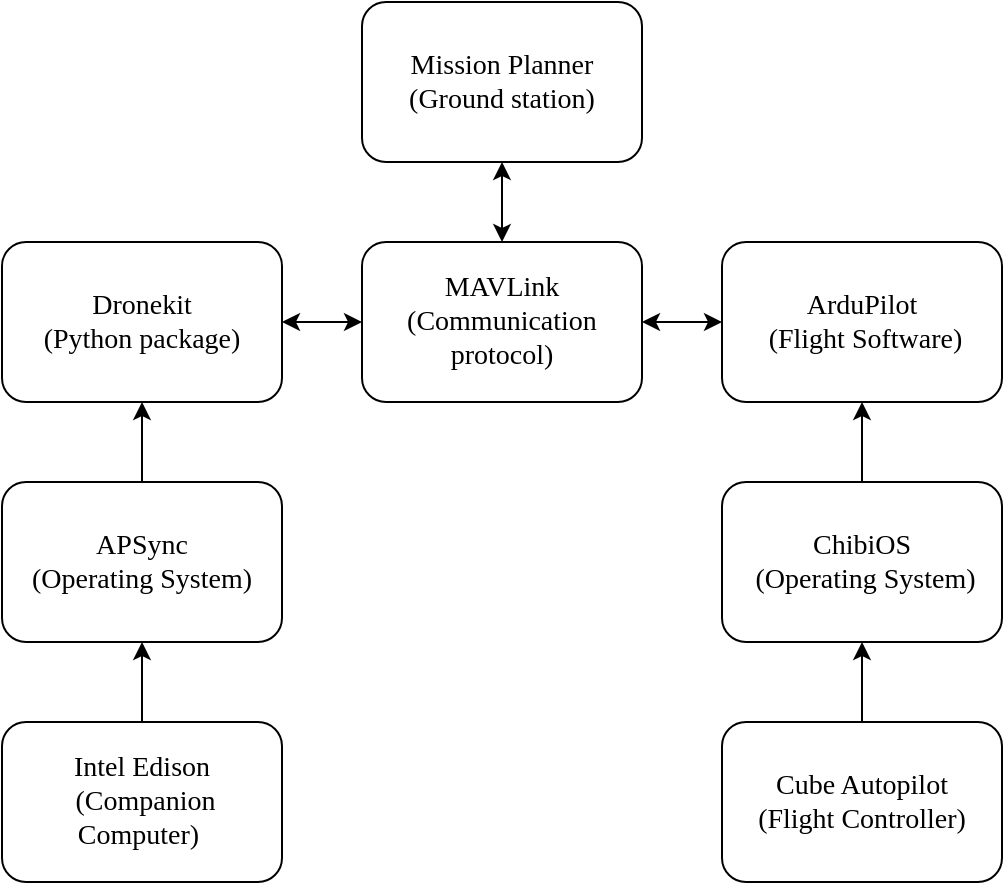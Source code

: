 <mxfile version="15.8.6" type="device"><diagram id="8VogJiToH_HdLTuVyIyy" name="Page-1"><mxGraphModel dx="1422" dy="705" grid="1" gridSize="10" guides="1" tooltips="1" connect="1" arrows="1" fold="1" page="1" pageScale="1" pageWidth="827" pageHeight="1169" math="0" shadow="0"><root><mxCell id="0"/><mxCell id="1" parent="0"/><mxCell id="Rk9yGhHCttNpUYlklVXa-19" value="" style="edgeStyle=orthogonalEdgeStyle;rounded=0;orthogonalLoop=1;jettySize=auto;html=1;fontFamily=Times New Roman;fontSize=14;" edge="1" parent="1" source="Rk9yGhHCttNpUYlklVXa-2" target="Rk9yGhHCttNpUYlklVXa-9"><mxGeometry relative="1" as="geometry"/></mxCell><mxCell id="Rk9yGhHCttNpUYlklVXa-2" value="Intel Edison&lt;br style=&quot;font-size: 14px;&quot;&gt;&amp;nbsp;(Companion Computer)&amp;nbsp;" style="rounded=1;whiteSpace=wrap;html=1;fontFamily=Times New Roman;fontSize=14;" vertex="1" parent="1"><mxGeometry x="40" y="840" width="140" height="80" as="geometry"/></mxCell><mxCell id="Rk9yGhHCttNpUYlklVXa-17" value="" style="edgeStyle=orthogonalEdgeStyle;rounded=0;orthogonalLoop=1;jettySize=auto;html=1;startArrow=classic;startFill=1;fontFamily=Times New Roman;fontSize=14;" edge="1" parent="1" source="Rk9yGhHCttNpUYlklVXa-4" target="Rk9yGhHCttNpUYlklVXa-7"><mxGeometry relative="1" as="geometry"/></mxCell><mxCell id="Rk9yGhHCttNpUYlklVXa-4" value="Mission Planner&lt;br style=&quot;font-size: 14px;&quot;&gt;(Ground station)" style="rounded=1;whiteSpace=wrap;html=1;fontFamily=Times New Roman;fontSize=14;" vertex="1" parent="1"><mxGeometry x="220" y="480" width="140" height="80" as="geometry"/></mxCell><mxCell id="Rk9yGhHCttNpUYlklVXa-18" value="" style="edgeStyle=orthogonalEdgeStyle;rounded=0;orthogonalLoop=1;jettySize=auto;html=1;startArrow=classic;startFill=1;fontFamily=Times New Roman;fontSize=14;" edge="1" parent="1" source="Rk9yGhHCttNpUYlklVXa-6" target="Rk9yGhHCttNpUYlklVXa-7"><mxGeometry relative="1" as="geometry"/></mxCell><mxCell id="Rk9yGhHCttNpUYlklVXa-6" value="Dronekit &lt;br style=&quot;font-size: 14px;&quot;&gt;(Python package)" style="rounded=1;whiteSpace=wrap;html=1;fontFamily=Times New Roman;fontSize=14;" vertex="1" parent="1"><mxGeometry x="40" y="600" width="140" height="80" as="geometry"/></mxCell><mxCell id="Rk9yGhHCttNpUYlklVXa-21" value="" style="edgeStyle=orthogonalEdgeStyle;rounded=0;orthogonalLoop=1;jettySize=auto;html=1;startArrow=classic;startFill=1;fontFamily=Times New Roman;fontSize=14;" edge="1" parent="1" source="Rk9yGhHCttNpUYlklVXa-7" target="Rk9yGhHCttNpUYlklVXa-11"><mxGeometry relative="1" as="geometry"/></mxCell><mxCell id="Rk9yGhHCttNpUYlklVXa-7" value="MAVLink&lt;br style=&quot;font-size: 14px;&quot;&gt;(Communication protocol)" style="rounded=1;whiteSpace=wrap;html=1;fontFamily=Times New Roman;fontSize=14;" vertex="1" parent="1"><mxGeometry x="220" y="600" width="140" height="80" as="geometry"/></mxCell><mxCell id="Rk9yGhHCttNpUYlklVXa-20" value="" style="edgeStyle=orthogonalEdgeStyle;rounded=0;orthogonalLoop=1;jettySize=auto;html=1;fontFamily=Times New Roman;fontSize=14;" edge="1" parent="1" source="Rk9yGhHCttNpUYlklVXa-9" target="Rk9yGhHCttNpUYlklVXa-6"><mxGeometry relative="1" as="geometry"/></mxCell><mxCell id="Rk9yGhHCttNpUYlklVXa-9" value="APSync &lt;br style=&quot;font-size: 14px;&quot;&gt;(Operating System)" style="rounded=1;whiteSpace=wrap;html=1;fontFamily=Times New Roman;fontSize=14;" vertex="1" parent="1"><mxGeometry x="40" y="720" width="140" height="80" as="geometry"/></mxCell><mxCell id="Rk9yGhHCttNpUYlklVXa-11" value="ArduPilot&lt;br style=&quot;font-size: 14px;&quot;&gt;&amp;nbsp;(Flight Software)" style="rounded=1;whiteSpace=wrap;html=1;fontFamily=Times New Roman;fontSize=14;" vertex="1" parent="1"><mxGeometry x="400" y="600" width="140" height="80" as="geometry"/></mxCell><mxCell id="Rk9yGhHCttNpUYlklVXa-16" value="" style="edgeStyle=orthogonalEdgeStyle;rounded=0;orthogonalLoop=1;jettySize=auto;html=1;fontFamily=Times New Roman;fontSize=14;" edge="1" parent="1" source="Rk9yGhHCttNpUYlklVXa-13" target="Rk9yGhHCttNpUYlklVXa-11"><mxGeometry relative="1" as="geometry"/></mxCell><mxCell id="Rk9yGhHCttNpUYlklVXa-13" value="ChibiOS&lt;br style=&quot;font-size: 14px;&quot;&gt;&amp;nbsp;(Operating System)" style="rounded=1;whiteSpace=wrap;html=1;fontFamily=Times New Roman;fontSize=14;" vertex="1" parent="1"><mxGeometry x="400" y="720" width="140" height="80" as="geometry"/></mxCell><mxCell id="Rk9yGhHCttNpUYlklVXa-15" value="" style="edgeStyle=orthogonalEdgeStyle;rounded=0;orthogonalLoop=1;jettySize=auto;html=1;fontFamily=Times New Roman;fontSize=14;" edge="1" parent="1" source="Rk9yGhHCttNpUYlklVXa-14" target="Rk9yGhHCttNpUYlklVXa-13"><mxGeometry relative="1" as="geometry"/></mxCell><mxCell id="Rk9yGhHCttNpUYlklVXa-14" value="Cube Autopilot&lt;br style=&quot;font-size: 14px;&quot;&gt;(Flight Controller)" style="rounded=1;whiteSpace=wrap;html=1;fontFamily=Times New Roman;fontSize=14;" vertex="1" parent="1"><mxGeometry x="400" y="840" width="140" height="80" as="geometry"/></mxCell></root></mxGraphModel></diagram></mxfile>